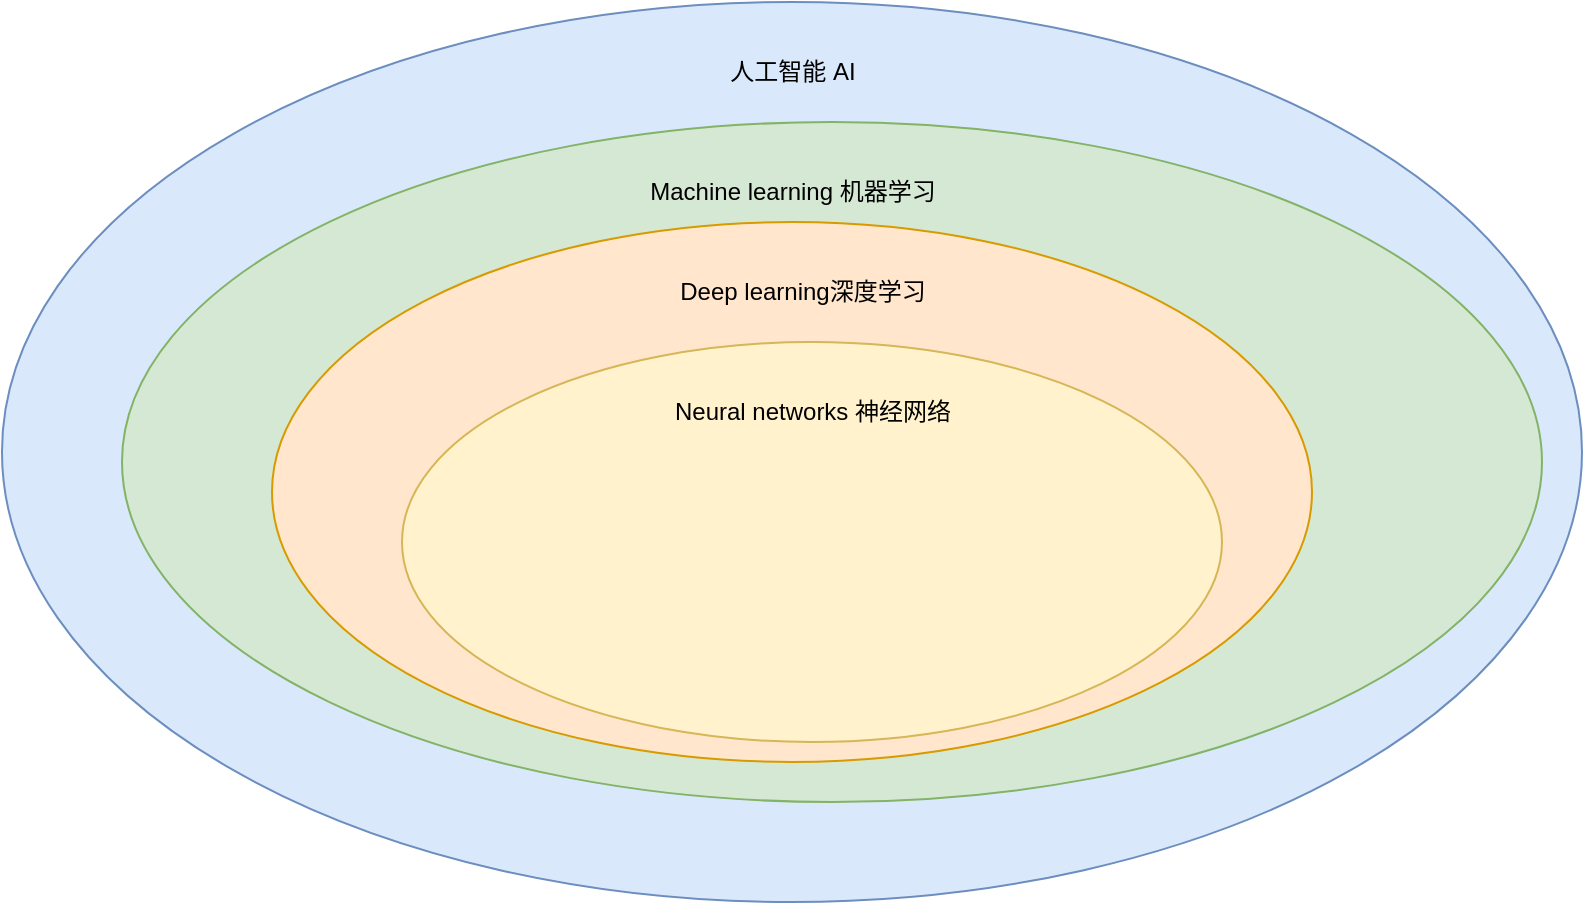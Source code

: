 <mxfile version="20.8.23" type="github">
  <diagram name="第 1 页" id="SOVxK3vzPoG8Y1V6RYhI">
    <mxGraphModel dx="1434" dy="796" grid="1" gridSize="10" guides="1" tooltips="1" connect="1" arrows="1" fold="1" page="1" pageScale="1" pageWidth="3300" pageHeight="4681" math="0" shadow="0">
      <root>
        <mxCell id="0" />
        <mxCell id="1" parent="0" />
        <mxCell id="tWhwSnlnQnM3Uw6_wZ_l-1" value="" style="ellipse;whiteSpace=wrap;html=1;fillColor=#dae8fc;strokeColor=#6c8ebf;" vertex="1" parent="1">
          <mxGeometry x="320" y="120" width="790" height="450" as="geometry" />
        </mxCell>
        <mxCell id="tWhwSnlnQnM3Uw6_wZ_l-2" value="人工智能 AI" style="text;html=1;align=center;verticalAlign=middle;resizable=0;points=[];autosize=1;strokeColor=none;fillColor=none;" vertex="1" parent="1">
          <mxGeometry x="670" y="140" width="90" height="30" as="geometry" />
        </mxCell>
        <mxCell id="tWhwSnlnQnM3Uw6_wZ_l-3" value="" style="ellipse;whiteSpace=wrap;html=1;fillColor=#d5e8d4;strokeColor=#82b366;" vertex="1" parent="1">
          <mxGeometry x="380" y="180" width="710" height="340" as="geometry" />
        </mxCell>
        <mxCell id="tWhwSnlnQnM3Uw6_wZ_l-4" value="Machine learning 机器学习" style="text;html=1;align=center;verticalAlign=middle;resizable=0;points=[];autosize=1;strokeColor=none;fillColor=none;" vertex="1" parent="1">
          <mxGeometry x="630" y="200" width="170" height="30" as="geometry" />
        </mxCell>
        <mxCell id="tWhwSnlnQnM3Uw6_wZ_l-5" value="" style="ellipse;whiteSpace=wrap;html=1;fillColor=#ffe6cc;strokeColor=#d79b00;" vertex="1" parent="1">
          <mxGeometry x="455" y="230" width="520" height="270" as="geometry" />
        </mxCell>
        <mxCell id="tWhwSnlnQnM3Uw6_wZ_l-6" value="Deep learning深度学习" style="text;html=1;align=center;verticalAlign=middle;resizable=0;points=[];autosize=1;strokeColor=none;fillColor=none;" vertex="1" parent="1">
          <mxGeometry x="645" y="250" width="150" height="30" as="geometry" />
        </mxCell>
        <mxCell id="tWhwSnlnQnM3Uw6_wZ_l-8" value="" style="ellipse;whiteSpace=wrap;html=1;fillColor=#fff2cc;strokeColor=#d6b656;" vertex="1" parent="1">
          <mxGeometry x="520" y="290" width="410" height="200" as="geometry" />
        </mxCell>
        <mxCell id="tWhwSnlnQnM3Uw6_wZ_l-9" value="Neural networks 神经网络" style="text;html=1;align=center;verticalAlign=middle;resizable=0;points=[];autosize=1;strokeColor=none;fillColor=none;" vertex="1" parent="1">
          <mxGeometry x="645" y="310" width="160" height="30" as="geometry" />
        </mxCell>
      </root>
    </mxGraphModel>
  </diagram>
</mxfile>
